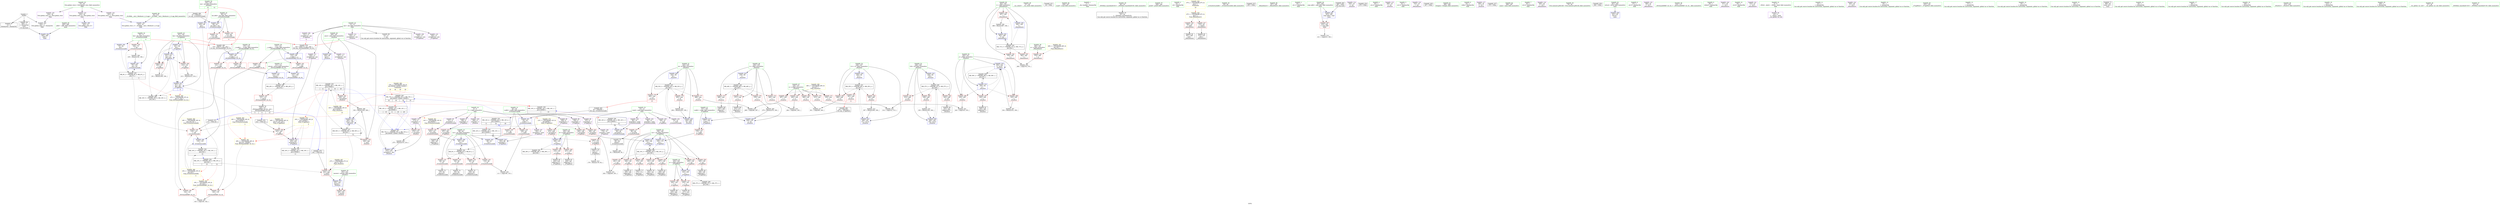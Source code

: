 digraph "SVFG" {
	label="SVFG";

	Node0x559f0e85adb0 [shape=record,color=grey,label="{NodeID: 0\nNullPtr}"];
	Node0x559f0e85adb0 -> Node0x559f0e87fcd0[style=solid];
	Node0x559f0e85adb0 -> Node0x559f0e87fdd0[style=solid];
	Node0x559f0e85adb0 -> Node0x559f0e881bd0[style=solid];
	Node0x559f0e8a5610 [shape=record,color=yellow,style=double,label="{NodeID: 360\n27V_1 = ENCHI(MR_27V_0)\npts\{71 162 \}\nFun[_ZSt3maxIiERKT_S2_S2_]}"];
	Node0x559f0e8a5610 -> Node0x559f0e884e40[style=dashed];
	Node0x559f0e881690 [shape=record,color=red,label="{NodeID: 194\n378\<--362\n\<--i\n_Z9multitestv\n}"];
	Node0x559f0e881690 -> Node0x559f0e890a80[style=solid];
	Node0x559f0e87e850 [shape=record,color=purple,label="{NodeID: 111\n229\<--13\narrayidx18\<--ans\n_Z7updPairi\n}"];
	Node0x559f0e87e850 -> Node0x559f0e882de0[style=solid];
	Node0x559f0e87ca90 [shape=record,color=green,label="{NodeID: 28\n47\<--48\n__cxa_atexit\<--__cxa_atexit_field_insensitive\n}"];
	Node0x559f0e8c5510 [shape=record,color=black,label="{NodeID: 471\n44 = PHI()\n}"];
	Node0x559f0e88f700 [shape=record,color=grey,label="{NodeID: 305\n279 = Binary(278, 106, )\n}"];
	Node0x559f0e88f700 -> Node0x559f0e883050[style=solid];
	Node0x559f0e882de0 [shape=record,color=blue,label="{NodeID: 222\n229\<--223\narrayidx18\<--\n_Z7updPairi\n}"];
	Node0x559f0e882de0 -> Node0x559f0e8a3f40[style=dashed];
	Node0x559f0e884890 [shape=record,color=red,label="{NodeID: 139\n118\<--115\n\<--call\n_Z10solveCycleiRi\n}"];
	Node0x559f0e884890 -> Node0x559f0e882280[style=solid];
	Node0x559f0e87f2c0 [shape=record,color=green,label="{NodeID: 56\n256\<--257\nscanf\<--scanf_field_insensitive\n}"];
	Node0x559f0e89e4e0 [shape=record,color=black,label="{NodeID: 333\nMR_16V_2 = PHI(MR_16V_3, MR_16V_1, )\npts\{150000 \}\n|{|<s2>11|<s3>12|<s4>18|<s5>20}}"];
	Node0x559f0e89e4e0 -> Node0x559f0e8872d0[style=dashed];
	Node0x559f0e89e4e0 -> Node0x559f0e8814f0[style=dashed];
	Node0x559f0e89e4e0:s2 -> Node0x559f0e8a6370[style=dashed,color=red];
	Node0x559f0e89e4e0:s3 -> Node0x559f0e8a5720[style=dashed,color=red];
	Node0x559f0e89e4e0:s4 -> Node0x559f0e8a16e0[style=dashed,color=blue];
	Node0x559f0e89e4e0:s5 -> Node0x559f0e89c280[style=dashed,color=blue];
	Node0x559f0e885f50 [shape=record,color=red,label="{NodeID: 167\n263\<--236\n\<--n\n_Z5solvev\n}"];
	Node0x559f0e885f50 -> Node0x559f0e890c00[style=solid];
	Node0x559f0e880b30 [shape=record,color=black,label="{NodeID: 84\n217\<--216\nidxprom11\<--\n_Z7updPairi\n}"];
	Node0x559f0e87b2a0 [shape=record,color=green,label="{NodeID: 1\n7\<--1\n__dso_handle\<--dummyObj\nGlob }"];
	Node0x559f0e8a5720 [shape=record,color=yellow,style=double,label="{NodeID: 361\n29V_1 = ENCHI(MR_29V_0)\npts\{241 150000 \}\nFun[_ZSt3maxIiERKT_S2_S2_]}"];
	Node0x559f0e8a5720 -> Node0x559f0e884d70[style=dashed];
	Node0x559f0e881760 [shape=record,color=red,label="{NodeID: 195\n382\<--362\n\<--i\n_Z9multitestv\n}"];
	Node0x559f0e87e920 [shape=record,color=purple,label="{NodeID: 112\n324\<--13\narrayidx26\<--ans\n_Z5solvev\n}"];
	Node0x559f0e87cb90 [shape=record,color=green,label="{NodeID: 29\n46\<--52\n_ZNSt8ios_base4InitD1Ev\<--_ZNSt8ios_base4InitD1Ev_field_insensitive\n}"];
	Node0x559f0e87cb90 -> Node0x559f0e87ffa0[style=solid];
	Node0x559f0e8c55e0 [shape=record,color=black,label="{NodeID: 472\n115 = PHI(128, )\n}"];
	Node0x559f0e8c55e0 -> Node0x559f0e884890[style=solid];
	Node0x559f0e88f880 [shape=record,color=grey,label="{NodeID: 306\n330 = Binary(329, 328, )\n}"];
	Node0x559f0e88f880 -> Node0x559f0e88b670[style=solid];
	Node0x559f0e882eb0 [shape=record,color=blue,label="{NodeID: 223\n238\<--84\ni\<--\n_Z5solvev\n}"];
	Node0x559f0e882eb0 -> Node0x559f0e8a07e0[style=dashed];
	Node0x559f0e884960 [shape=record,color=red,label="{NodeID: 140\n151\<--131\n\<--retval\n_ZSt3maxIiERKT_S2_S2_\n}"];
	Node0x559f0e884960 -> Node0x559f0e8804b0[style=solid];
	Node0x559f0e87f3c0 [shape=record,color=green,label="{NodeID: 57\n348\<--349\nprintf\<--printf_field_insensitive\n}"];
	Node0x559f0e89e9e0 [shape=record,color=black,label="{NodeID: 334\nMR_6V_3 = PHI(MR_6V_4, MR_6V_2, )\npts\{69 \}\n}"];
	Node0x559f0e89e9e0 -> Node0x559f0e8842e0[style=dashed];
	Node0x559f0e89e9e0 -> Node0x559f0e8843b0[style=dashed];
	Node0x559f0e89e9e0 -> Node0x559f0e884480[style=dashed];
	Node0x559f0e89e9e0 -> Node0x559f0e884550[style=dashed];
	Node0x559f0e89e9e0 -> Node0x559f0e8820e0[style=dashed];
	Node0x559f0e886020 [shape=record,color=red,label="{NodeID: 168\n287\<--236\n\<--n\n_Z5solvev\n}"];
	Node0x559f0e886020 -> Node0x559f0e890600[style=solid];
	Node0x559f0e880c00 [shape=record,color=black,label="{NodeID: 85\n220\<--219\nidxprom13\<--\n_Z7updPairi\n}"];
	Node0x559f0e87acc0 [shape=record,color=green,label="{NodeID: 2\n16\<--1\n.str\<--dummyObj\nGlob }"];
	Node0x559f0e8a5830 [shape=record,color=yellow,style=double,label="{NodeID: 362\n67V_1 = ENCHI(MR_67V_0)\npts\{1 \}\nFun[main]|{<s0>19}}"];
	Node0x559f0e8a5830:s0 -> Node0x559f0e8a4440[style=dashed,color=red];
	Node0x559f0e881830 [shape=record,color=red,label="{NodeID: 196\n387\<--362\n\<--i\n_Z9multitestv\n}"];
	Node0x559f0e881830 -> Node0x559f0e88f280[style=solid];
	Node0x559f0e87e9f0 [shape=record,color=purple,label="{NodeID: 113\n327\<--13\narrayidx28\<--ans\n_Z5solvev\n}"];
	Node0x559f0e87e9f0 -> Node0x559f0e8872d0[style=solid];
	Node0x559f0e87cc90 [shape=record,color=green,label="{NodeID: 30\n59\<--60\n_Z10solveCycleiRi\<--_Z10solveCycleiRi_field_insensitive\n}"];
	Node0x559f0e8c56e0 [shape=record,color=black,label="{NodeID: 473\n255 = PHI()\n}"];
	Node0x559f0e88fa00 [shape=record,color=grey,label="{NodeID: 307\n334 = Binary(333, 106, )\n}"];
	Node0x559f0e88fa00 -> Node0x559f0e88b740[style=solid];
	Node0x559f0e882f80 [shape=record,color=blue,label="{NodeID: 224\n273\<--275\narrayidx3\<--dec\n_Z5solvev\n}"];
	Node0x559f0e882f80 -> Node0x559f0e8a0ce0[style=dashed];
	Node0x559f0e884a30 [shape=record,color=red,label="{NodeID: 141\n139\<--133\n\<--__a.addr\n_ZSt3maxIiERKT_S2_S2_\n}"];
	Node0x559f0e884a30 -> Node0x559f0e884d70[style=solid];
	Node0x559f0e87f4c0 [shape=record,color=green,label="{NodeID: 58\n357\<--358\n_Z9multitestv\<--_Z9multitestv_field_insensitive\n}"];
	Node0x559f0e89eee0 [shape=record,color=black,label="{NodeID: 335\nMR_8V_3 = PHI(MR_8V_4, MR_8V_2, )\npts\{71 \}\n|{|<s3>4}}"];
	Node0x559f0e89eee0 -> Node0x559f0e884620[style=dashed];
	Node0x559f0e89eee0 -> Node0x559f0e884890[style=dashed];
	Node0x559f0e89eee0 -> Node0x559f0e8821b0[style=dashed];
	Node0x559f0e89eee0:s3 -> Node0x559f0e8a5610[style=dashed,color=red];
	Node0x559f0e8860f0 [shape=record,color=red,label="{NodeID: 169\n300\<--236\n\<--n\n_Z5solvev\n}"];
	Node0x559f0e8860f0 -> Node0x559f0e890900[style=solid];
	Node0x559f0e880cd0 [shape=record,color=black,label="{NodeID: 86\n225\<--224\nidxprom15\<--\n_Z7updPairi\n}"];
	Node0x559f0e87ad50 [shape=record,color=green,label="{NodeID: 3\n18\<--1\n.str.1\<--dummyObj\nGlob }"];
	Node0x559f0e881900 [shape=record,color=red,label="{NodeID: 197\n410\<--403\n\<--argc.addr\nmain\n}"];
	Node0x559f0e881900 -> Node0x559f0e890480[style=solid];
	Node0x559f0e87eac0 [shape=record,color=purple,label="{NodeID: 114\n254\<--16\n\<--.str\n_Z5solvev\n}"];
	Node0x559f0e87cd90 [shape=record,color=green,label="{NodeID: 31\n64\<--65\nv.addr\<--v.addr_field_insensitive\n_Z10solveCycleiRi\n}"];
	Node0x559f0e87cd90 -> Node0x559f0e883fa0[style=solid];
	Node0x559f0e87cd90 -> Node0x559f0e884070[style=solid];
	Node0x559f0e87cd90 -> Node0x559f0e881cd0[style=solid];
	Node0x559f0e8c57b0 [shape=record,color=black,label="{NodeID: 474\n270 = PHI()\n}"];
	Node0x559f0e88fb80 [shape=record,color=grey,label="{NodeID: 308\n105 = Binary(104, 106, )\n}"];
	Node0x559f0e88fb80 -> Node0x559f0e8821b0[style=solid];
	Node0x559f0e883050 [shape=record,color=blue,label="{NodeID: 225\n238\<--279\ni\<--inc\n_Z5solvev\n}"];
	Node0x559f0e883050 -> Node0x559f0e8a07e0[style=dashed];
	Node0x559f0e884b00 [shape=record,color=red,label="{NodeID: 142\n148\<--133\n\<--__a.addr\n_ZSt3maxIiERKT_S2_S2_\n}"];
	Node0x559f0e884b00 -> Node0x559f0e8825c0[style=solid];
	Node0x559f0e87f5c0 [shape=record,color=green,label="{NodeID: 59\n360\<--361\nn\<--n_field_insensitive\n_Z9multitestv\n}"];
	Node0x559f0e87f5c0 -> Node0x559f0e8815c0[style=solid];
	Node0x559f0e89f3e0 [shape=record,color=black,label="{NodeID: 336\nMR_14V_2 = PHI(MR_14V_3, MR_14V_1, )\npts\{120000 \}\n|{|<s2>10}}"];
	Node0x559f0e89f3e0 -> Node0x559f0e8846f0[style=dashed];
	Node0x559f0e89f3e0 -> Node0x559f0e882010[style=dashed];
	Node0x559f0e89f3e0:s2 -> Node0x559f0e89bd80[style=dashed,color=blue];
	Node0x559f0e8861c0 [shape=record,color=red,label="{NodeID: 170\n313\<--236\n\<--n\n_Z5solvev\n}"];
	Node0x559f0e8861c0 -> Node0x559f0e891080[style=solid];
	Node0x559f0e880da0 [shape=record,color=black,label="{NodeID: 87\n228\<--227\nidxprom17\<--\n_Z7updPairi\n}"];
	Node0x559f0e87ade0 [shape=record,color=green,label="{NodeID: 4\n20\<--1\n.str.2\<--dummyObj\nGlob }"];
	Node0x559f0e8819d0 [shape=record,color=blue,label="{NodeID: 198\n422\<--33\nllvm.global_ctors_0\<--\nGlob }"];
	Node0x559f0e87eb90 [shape=record,color=purple,label="{NodeID: 115\n269\<--16\n\<--.str\n_Z5solvev\n}"];
	Node0x559f0e87ce60 [shape=record,color=green,label="{NodeID: 32\n66\<--67\nmx.addr\<--mx.addr_field_insensitive\n_Z10solveCycleiRi\n}"];
	Node0x559f0e87ce60 -> Node0x559f0e884140[style=solid];
	Node0x559f0e87ce60 -> Node0x559f0e884210[style=solid];
	Node0x559f0e87ce60 -> Node0x559f0e881da0[style=solid];
	Node0x559f0e8c5880 [shape=record,color=black,label="{NodeID: 475\n342 = PHI(128, )\n}"];
	Node0x559f0e8c5880 -> Node0x559f0e8814f0[style=solid];
	Node0x559f0e88fd00 [shape=record,color=grey,label="{NodeID: 309\n91 = Binary(90, 92, )\n}"];
	Node0x559f0e883120 [shape=record,color=blue,label="{NodeID: 226\n240\<--84\nans2\<--\n_Z5solvev\n}"];
	Node0x559f0e883120 -> Node0x559f0e89f8e0[style=dashed];
	Node0x559f0e884bd0 [shape=record,color=red,label="{NodeID: 143\n141\<--135\n\<--__b.addr\n_ZSt3maxIiERKT_S2_S2_\n}"];
	Node0x559f0e884bd0 -> Node0x559f0e884e40[style=solid];
	Node0x559f0e87f690 [shape=record,color=green,label="{NodeID: 60\n362\<--363\ni\<--i_field_insensitive\n_Z9multitestv\n}"];
	Node0x559f0e87f690 -> Node0x559f0e881690[style=solid];
	Node0x559f0e87f690 -> Node0x559f0e881760[style=solid];
	Node0x559f0e87f690 -> Node0x559f0e881830[style=solid];
	Node0x559f0e87f690 -> Node0x559f0e88b9b0[style=solid];
	Node0x559f0e87f690 -> Node0x559f0e88ba80[style=solid];
	Node0x559f0e89f8e0 [shape=record,color=black,label="{NodeID: 337\nMR_50V_3 = PHI(MR_50V_4, MR_50V_2, )\npts\{241 \}\n|{|<s4>12}}"];
	Node0x559f0e89f8e0 -> Node0x559f0e8866a0[style=dashed];
	Node0x559f0e89f8e0 -> Node0x559f0e8814f0[style=dashed];
	Node0x559f0e89f8e0 -> Node0x559f0e88b670[style=dashed];
	Node0x559f0e89f8e0 -> Node0x559f0e89f8e0[style=dashed];
	Node0x559f0e89f8e0:s4 -> Node0x559f0e8a5720[style=dashed,color=red];
	Node0x559f0e886290 [shape=record,color=red,label="{NodeID: 171\n319\<--236\n\<--n\n_Z5solvev\n}"];
	Node0x559f0e886290 -> Node0x559f0e891200[style=solid];
	Node0x559f0e880e70 [shape=record,color=black,label="{NodeID: 88\n267\<--266\nidxprom\<--\n_Z5solvev\n}"];
	Node0x559f0e87ae70 [shape=record,color=green,label="{NodeID: 5\n22\<--1\n.str.3\<--dummyObj\nGlob }"];
	Node0x559f0e881ad0 [shape=record,color=blue,label="{NodeID: 199\n423\<--34\nllvm.global_ctors_1\<--_GLOBAL__sub_I_Merkurev_2_0.cpp\nGlob }"];
	Node0x559f0e883550 [shape=record,color=purple,label="{NodeID: 116\n374\<--16\n\<--.str\n_Z9multitestv\n}"];
	Node0x559f0e87cf30 [shape=record,color=green,label="{NodeID: 33\n68\<--69\ncur\<--cur_field_insensitive\n_Z10solveCycleiRi\n}"];
	Node0x559f0e87cf30 -> Node0x559f0e8842e0[style=solid];
	Node0x559f0e87cf30 -> Node0x559f0e8843b0[style=solid];
	Node0x559f0e87cf30 -> Node0x559f0e884480[style=solid];
	Node0x559f0e87cf30 -> Node0x559f0e884550[style=solid];
	Node0x559f0e87cf30 -> Node0x559f0e881e70[style=solid];
	Node0x559f0e87cf30 -> Node0x559f0e8820e0[style=solid];
	Node0x559f0e8c5a20 [shape=record,color=black,label="{NodeID: 476\n347 = PHI()\n}"];
	Node0x559f0e88fe80 [shape=record,color=grey,label="{NodeID: 310\n339 = Binary(338, 106, )\n}"];
	Node0x559f0e88fe80 -> Node0x559f0e88b810[style=solid];
	Node0x559f0e8831f0 [shape=record,color=blue,label="{NodeID: 227\n242\<--84\nmx\<--\n_Z5solvev\n}"];
	Node0x559f0e8831f0 -> Node0x559f0e89b380[style=dashed];
	Node0x559f0e884ca0 [shape=record,color=red,label="{NodeID: 144\n145\<--135\n\<--__b.addr\n_ZSt3maxIiERKT_S2_S2_\n}"];
	Node0x559f0e884ca0 -> Node0x559f0e8824f0[style=solid];
	Node0x559f0e87f760 [shape=record,color=green,label="{NodeID: 61\n368\<--369\nfreopen\<--freopen_field_insensitive\n}"];
	Node0x559f0e89fde0 [shape=record,color=black,label="{NodeID: 338\nMR_57V_3 = PHI(MR_57V_4, MR_57V_2, )\npts\{249 \}\n}"];
	Node0x559f0e89fde0 -> Node0x559f0e886c50[style=dashed];
	Node0x559f0e89fde0 -> Node0x559f0e886d20[style=dashed];
	Node0x559f0e89fde0 -> Node0x559f0e886df0[style=dashed];
	Node0x559f0e89fde0 -> Node0x559f0e88b810[style=dashed];
	Node0x559f0e886360 [shape=record,color=red,label="{NodeID: 172\n262\<--238\n\<--i\n_Z5solvev\n}"];
	Node0x559f0e886360 -> Node0x559f0e890c00[style=solid];
	Node0x559f0e880f40 [shape=record,color=black,label="{NodeID: 89\n272\<--271\nidxprom2\<--\n_Z5solvev\n}"];
	Node0x559f0e87b7e0 [shape=record,color=green,label="{NodeID: 6\n24\<--1\nstdin\<--dummyObj\nGlob }"];
	Node0x559f0e8a5be0 [shape=record,color=yellow,style=double,label="{NodeID: 366\n73V_1 = ENCHI(MR_73V_0)\npts\{90000 120000 150000 \}\nFun[main]|{<s0>19|<s1>20|<s2>20|<s3>20}}"];
	Node0x559f0e8a5be0:s0 -> Node0x559f0e8a16e0[style=dashed,color=red];
	Node0x559f0e8a5be0:s1 -> Node0x559f0e89bd80[style=dashed,color=red];
	Node0x559f0e8a5be0:s2 -> Node0x559f0e8a0ce0[style=dashed,color=red];
	Node0x559f0e8a5be0:s3 -> Node0x559f0e887bb0[style=dashed,color=red];
	Node0x559f0e881bd0 [shape=record,color=blue, style = dotted,label="{NodeID: 200\n424\<--3\nllvm.global_ctors_2\<--dummyVal\nGlob }"];
	Node0x559f0e883620 [shape=record,color=purple,label="{NodeID: 117\n346\<--18\n\<--.str.1\n_Z5solvev\n}"];
	Node0x559f0e87d000 [shape=record,color=green,label="{NodeID: 34\n70\<--71\nlen\<--len_field_insensitive\n_Z10solveCycleiRi\n|{|<s3>4}}"];
	Node0x559f0e87d000 -> Node0x559f0e884620[style=solid];
	Node0x559f0e87d000 -> Node0x559f0e881f40[style=solid];
	Node0x559f0e87d000 -> Node0x559f0e8821b0[style=solid];
	Node0x559f0e87d000:s3 -> Node0x559f0e8c6000[style=solid,color=red];
	Node0x559f0e8c5af0 [shape=record,color=black,label="{NodeID: 477\n375 = PHI()\n}"];
	Node0x559f0e890000 [shape=record,color=grey,label="{NodeID: 311\n191 = Binary(190, 106, )\n}"];
	Node0x559f0e890000 -> Node0x559f0e882aa0[style=solid];
	Node0x559f0e8832c0 [shape=record,color=blue,label="{NodeID: 228\n244\<--84\ni4\<--\n_Z5solvev\n}"];
	Node0x559f0e8832c0 -> Node0x559f0e89b880[style=dashed];
	Node0x559f0e884d70 [shape=record,color=red,label="{NodeID: 145\n140\<--139\n\<--\n_ZSt3maxIiERKT_S2_S2_\n}"];
	Node0x559f0e884d70 -> Node0x559f0e890f00[style=solid];
	Node0x559f0e87f860 [shape=record,color=green,label="{NodeID: 62\n396\<--397\nmain\<--main_field_insensitive\n}"];
	Node0x559f0e8a02e0 [shape=record,color=black,label="{NodeID: 339\nMR_59V_2 = PHI(MR_59V_4, MR_59V_1, )\npts\{251 \}\n}"];
	Node0x559f0e8a02e0 -> Node0x559f0e88b5a0[style=dashed];
	Node0x559f0e886430 [shape=record,color=red,label="{NodeID: 173\n266\<--238\n\<--i\n_Z5solvev\n}"];
	Node0x559f0e886430 -> Node0x559f0e880e70[style=solid];
	Node0x559f0e881010 [shape=record,color=black,label="{NodeID: 90\n323\<--322\nidxprom25\<--\n_Z5solvev\n}"];
	Node0x559f0e87b870 [shape=record,color=green,label="{NodeID: 7\n25\<--1\n.str.4\<--dummyObj\nGlob }"];
	Node0x559f0e881cd0 [shape=record,color=blue,label="{NodeID: 201\n64\<--62\nv.addr\<--v\n_Z10solveCycleiRi\n}"];
	Node0x559f0e881cd0 -> Node0x559f0e883fa0[style=dashed];
	Node0x559f0e881cd0 -> Node0x559f0e884070[style=dashed];
	Node0x559f0e8836f0 [shape=record,color=purple,label="{NodeID: 118\n365\<--20\n\<--.str.2\n_Z9multitestv\n}"];
	Node0x559f0e87d0d0 [shape=record,color=green,label="{NodeID: 35\n79\<--80\nllvm.memset.p0i8.i64\<--llvm.memset.p0i8.i64_field_insensitive\n}"];
	Node0x559f0e8c5bc0 [shape=record,color=black,label="{NodeID: 478\n384 = PHI()\n}"];
	Node0x559f0e890180 [shape=record,color=grey,label="{NodeID: 312\n307 = Binary(306, 106, )\n}"];
	Node0x559f0e890180 -> Node0x559f0e88b400[style=solid];
	Node0x559f0e883390 [shape=record,color=blue,label="{NodeID: 229\n244\<--294\ni4\<--inc9\n_Z5solvev\n}"];
	Node0x559f0e883390 -> Node0x559f0e89b880[style=dashed];
	Node0x559f0e884e40 [shape=record,color=red,label="{NodeID: 146\n142\<--141\n\<--\n_ZSt3maxIiERKT_S2_S2_\n}"];
	Node0x559f0e884e40 -> Node0x559f0e890f00[style=solid];
	Node0x559f0e87f960 [shape=record,color=green,label="{NodeID: 63\n401\<--402\nretval\<--retval_field_insensitive\nmain\n}"];
	Node0x559f0e87f960 -> Node0x559f0e88bb50[style=solid];
	Node0x559f0e8a07e0 [shape=record,color=black,label="{NodeID: 340\nMR_48V_3 = PHI(MR_48V_4, MR_48V_2, )\npts\{239 \}\n}"];
	Node0x559f0e8a07e0 -> Node0x559f0e886360[style=dashed];
	Node0x559f0e8a07e0 -> Node0x559f0e886430[style=dashed];
	Node0x559f0e8a07e0 -> Node0x559f0e886500[style=dashed];
	Node0x559f0e8a07e0 -> Node0x559f0e8865d0[style=dashed];
	Node0x559f0e8a07e0 -> Node0x559f0e883050[style=dashed];
	Node0x559f0e886500 [shape=record,color=red,label="{NodeID: 174\n271\<--238\n\<--i\n_Z5solvev\n}"];
	Node0x559f0e886500 -> Node0x559f0e880f40[style=solid];
	Node0x559f0e8810e0 [shape=record,color=black,label="{NodeID: 91\n326\<--325\nidxprom27\<--\n_Z5solvev\n}"];
	Node0x559f0e87b900 [shape=record,color=green,label="{NodeID: 8\n27\<--1\n.str.5\<--dummyObj\nGlob }"];
	Node0x559f0e881da0 [shape=record,color=blue,label="{NodeID: 202\n66\<--63\nmx.addr\<--mx\n_Z10solveCycleiRi\n}"];
	Node0x559f0e881da0 -> Node0x559f0e884140[style=dashed];
	Node0x559f0e881da0 -> Node0x559f0e884210[style=dashed];
	Node0x559f0e8837c0 [shape=record,color=purple,label="{NodeID: 119\n366\<--22\n\<--.str.3\n_Z9multitestv\n}"];
	Node0x559f0e87d1d0 [shape=record,color=green,label="{NodeID: 36\n116\<--117\n_ZSt3maxIiERKT_S2_S2_\<--_ZSt3maxIiERKT_S2_S2__field_insensitive\n}"];
	Node0x559f0e8c5c90 [shape=record,color=black,label="{NodeID: 479\n129 = PHI(114, 221, 240, )\n0th arg _ZSt3maxIiERKT_S2_S2_ }"];
	Node0x559f0e8c5c90 -> Node0x559f0e882350[style=solid];
	Node0x559f0e887bb0 [shape=record,color=yellow,style=double,label="{NodeID: 396\n16V_1 = ENCHI(MR_16V_0)\npts\{150000 \}\nFun[_Z5solvev]|{|<s1>10}}"];
	Node0x559f0e887bb0 -> Node0x559f0e89e4e0[style=dashed];
	Node0x559f0e887bb0:s1 -> Node0x559f0e89d640[style=dashed,color=red];
	Node0x559f0e890300 [shape=record,color=grey,label="{NodeID: 313\n179 = Binary(178, 92, )\n}"];
	Node0x559f0e883460 [shape=record,color=blue,label="{NodeID: 230\n246\<--84\ni11\<--\n_Z5solvev\n}"];
	Node0x559f0e883460 -> Node0x559f0e89dae0[style=dashed];
	Node0x559f0e884f10 [shape=record,color=red,label="{NodeID: 147\n170\<--157\n\<--v.addr\n_Z7updPairi\n}"];
	Node0x559f0e884f10 -> Node0x559f0e882760[style=solid];
	Node0x559f0e87fa30 [shape=record,color=green,label="{NodeID: 64\n403\<--404\nargc.addr\<--argc.addr_field_insensitive\nmain\n}"];
	Node0x559f0e87fa30 -> Node0x559f0e881900[style=solid];
	Node0x559f0e87fa30 -> Node0x559f0e88bc20[style=solid];
	Node0x559f0e8a0ce0 [shape=record,color=black,label="{NodeID: 341\nMR_12V_2 = PHI(MR_12V_3, MR_12V_1, )\npts\{90000 \}\n|{|<s2>10|<s3>11|<s4>18|<s5>20}}"];
	Node0x559f0e8a0ce0 -> Node0x559f0e887200[style=dashed];
	Node0x559f0e8a0ce0 -> Node0x559f0e882f80[style=dashed];
	Node0x559f0e8a0ce0:s2 -> Node0x559f0e89d480[style=dashed,color=red];
	Node0x559f0e8a0ce0:s3 -> Node0x559f0e8a61b0[style=dashed,color=red];
	Node0x559f0e8a0ce0:s4 -> Node0x559f0e8a16e0[style=dashed,color=blue];
	Node0x559f0e8a0ce0:s5 -> Node0x559f0e89c280[style=dashed,color=blue];
	Node0x559f0e8865d0 [shape=record,color=red,label="{NodeID: 175\n278\<--238\n\<--i\n_Z5solvev\n}"];
	Node0x559f0e8865d0 -> Node0x559f0e88f700[style=solid];
	Node0x559f0e8811b0 [shape=record,color=black,label="{NodeID: 92\n367\<--364\ncall\<--\n_Z9multitestv\n}"];
	Node0x559f0e87b990 [shape=record,color=green,label="{NodeID: 9\n29\<--1\nstdout\<--dummyObj\nGlob }"];
	Node0x559f0e881e70 [shape=record,color=blue,label="{NodeID: 203\n68\<--81\ncur\<--\n_Z10solveCycleiRi\n}"];
	Node0x559f0e881e70 -> Node0x559f0e89e9e0[style=dashed];
	Node0x559f0e883890 [shape=record,color=purple,label="{NodeID: 120\n371\<--25\n\<--.str.4\n_Z9multitestv\n}"];
	Node0x559f0e87d2d0 [shape=record,color=green,label="{NodeID: 37\n131\<--132\nretval\<--retval_field_insensitive\n_ZSt3maxIiERKT_S2_S2_\n}"];
	Node0x559f0e87d2d0 -> Node0x559f0e884960[style=solid];
	Node0x559f0e87d2d0 -> Node0x559f0e8824f0[style=solid];
	Node0x559f0e87d2d0 -> Node0x559f0e8825c0[style=solid];
	Node0x559f0e8c6000 [shape=record,color=black,label="{NodeID: 480\n130 = PHI(70, 161, 242, )\n1st arg _ZSt3maxIiERKT_S2_S2_ }"];
	Node0x559f0e8c6000 -> Node0x559f0e882420[style=solid];
	Node0x559f0e887c90 [shape=record,color=yellow,style=double,label="{NodeID: 397\n27V_1 = ENCHI(MR_27V_0)\npts\{71 162 \}\nFun[_Z5solvev]}"];
	Node0x559f0e887c90 -> Node0x559f0e8814f0[style=dashed];
	Node0x559f0e890480 [shape=record,color=grey,label="{NodeID: 314\n411 = cmp(410, 106, )\n}"];
	Node0x559f0e88b400 [shape=record,color=blue,label="{NodeID: 231\n246\<--307\ni11\<--inc16\n_Z5solvev\n}"];
	Node0x559f0e88b400 -> Node0x559f0e89dae0[style=dashed];
	Node0x559f0e884fe0 [shape=record,color=red,label="{NodeID: 148\n174\<--159\n\<--cur\n_Z7updPairi\n}"];
	Node0x559f0e884fe0 -> Node0x559f0e880580[style=solid];
	Node0x559f0e87fb00 [shape=record,color=green,label="{NodeID: 65\n405\<--406\n.addr\<--.addr_field_insensitive\nmain\n}"];
	Node0x559f0e87fb00 -> Node0x559f0e88bcf0[style=solid];
	Node0x559f0e8a11e0 [shape=record,color=black,label="{NodeID: 342\nMR_71V_3 = PHI(MR_71V_4, MR_71V_2, )\npts\{363 \}\n}"];
	Node0x559f0e8a11e0 -> Node0x559f0e881690[style=dashed];
	Node0x559f0e8a11e0 -> Node0x559f0e881760[style=dashed];
	Node0x559f0e8a11e0 -> Node0x559f0e881830[style=dashed];
	Node0x559f0e8a11e0 -> Node0x559f0e88ba80[style=dashed];
	Node0x559f0e8866a0 [shape=record,color=red,label="{NodeID: 176\n329\<--240\n\<--ans2\n_Z5solvev\n}"];
	Node0x559f0e8866a0 -> Node0x559f0e88f880[style=solid];
	Node0x559f0e881280 [shape=record,color=black,label="{NodeID: 93\n373\<--370\ncall1\<--\n_Z9multitestv\n}"];
	Node0x559f0e87ba20 [shape=record,color=green,label="{NodeID: 10\n30\<--1\n.str.6\<--dummyObj\nGlob }"];
	Node0x559f0e881f40 [shape=record,color=blue,label="{NodeID: 204\n70\<--84\nlen\<--\n_Z10solveCycleiRi\n}"];
	Node0x559f0e881f40 -> Node0x559f0e89eee0[style=dashed];
	Node0x559f0e883960 [shape=record,color=purple,label="{NodeID: 121\n372\<--27\n\<--.str.5\n_Z9multitestv\n}"];
	Node0x559f0e87d3a0 [shape=record,color=green,label="{NodeID: 38\n133\<--134\n__a.addr\<--__a.addr_field_insensitive\n_ZSt3maxIiERKT_S2_S2_\n}"];
	Node0x559f0e87d3a0 -> Node0x559f0e884a30[style=solid];
	Node0x559f0e87d3a0 -> Node0x559f0e884b00[style=solid];
	Node0x559f0e87d3a0 -> Node0x559f0e882350[style=solid];
	Node0x559f0e8c61c0 [shape=record,color=black,label="{NodeID: 481\n399 = PHI()\n0th arg main }"];
	Node0x559f0e8c61c0 -> Node0x559f0e88bc20[style=solid];
	Node0x559f0e890600 [shape=record,color=grey,label="{NodeID: 315\n288 = cmp(286, 287, )\n}"];
	Node0x559f0e88b4d0 [shape=record,color=blue,label="{NodeID: 232\n248\<--84\ni18\<--\n_Z5solvev\n}"];
	Node0x559f0e88b4d0 -> Node0x559f0e89fde0[style=dashed];
	Node0x559f0e8850b0 [shape=record,color=red,label="{NodeID: 149\n181\<--159\n\<--cur\n_Z7updPairi\n}"];
	Node0x559f0e8850b0 -> Node0x559f0e880720[style=solid];
	Node0x559f0e87fbd0 [shape=record,color=green,label="{NodeID: 66\n34\<--418\n_GLOBAL__sub_I_Merkurev_2_0.cpp\<--_GLOBAL__sub_I_Merkurev_2_0.cpp_field_insensitive\n}"];
	Node0x559f0e87fbd0 -> Node0x559f0e881ad0[style=solid];
	Node0x559f0e8a16e0 [shape=record,color=black,label="{NodeID: 343\nMR_73V_2 = PHI(MR_73V_3, MR_73V_1, )\npts\{90000 120000 150000 \}\n|{<s0>18|<s1>18|<s2>18|<s3>19}}"];
	Node0x559f0e8a16e0:s0 -> Node0x559f0e89bd80[style=dashed,color=red];
	Node0x559f0e8a16e0:s1 -> Node0x559f0e8a0ce0[style=dashed,color=red];
	Node0x559f0e8a16e0:s2 -> Node0x559f0e887bb0[style=dashed,color=red];
	Node0x559f0e8a16e0:s3 -> Node0x559f0e89c280[style=dashed,color=blue];
	Node0x559f0e886770 [shape=record,color=red,label="{NodeID: 177\n286\<--244\n\<--i4\n_Z5solvev\n}"];
	Node0x559f0e886770 -> Node0x559f0e890600[style=solid];
	Node0x559f0e881350 [shape=record,color=purple,label="{NodeID: 94\n43\<--4\n\<--_ZStL8__ioinit\n__cxx_global_var_init\n}"];
	Node0x559f0e87bab0 [shape=record,color=green,label="{NodeID: 11\n33\<--1\n\<--dummyObj\nCan only get source location for instruction, argument, global var or function.}"];
	Node0x559f0e882010 [shape=record,color=blue,label="{NodeID: 205\n96\<--98\narrayidx2\<--\n_Z10solveCycleiRi\n}"];
	Node0x559f0e882010 -> Node0x559f0e89f3e0[style=dashed];
	Node0x559f0e883a30 [shape=record,color=purple,label="{NodeID: 122\n383\<--30\n\<--.str.6\n_Z9multitestv\n}"];
	Node0x559f0e87d470 [shape=record,color=green,label="{NodeID: 39\n135\<--136\n__b.addr\<--__b.addr_field_insensitive\n_ZSt3maxIiERKT_S2_S2_\n}"];
	Node0x559f0e87d470 -> Node0x559f0e884bd0[style=solid];
	Node0x559f0e87d470 -> Node0x559f0e884ca0[style=solid];
	Node0x559f0e87d470 -> Node0x559f0e882420[style=solid];
	Node0x559f0e8c6290 [shape=record,color=black,label="{NodeID: 482\n156 = PHI(303, )\n0th arg _Z7updPairi }"];
	Node0x559f0e8c6290 -> Node0x559f0e882690[style=solid];
	Node0x559f0e890780 [shape=record,color=grey,label="{NodeID: 316\n202 = cmp(200, 201, )\n}"];
	Node0x559f0e88b5a0 [shape=record,color=blue,label="{NodeID: 233\n250\<--84\nj\<--\n_Z5solvev\n}"];
	Node0x559f0e88b5a0 -> Node0x559f0e886ec0[style=dashed];
	Node0x559f0e88b5a0 -> Node0x559f0e886f90[style=dashed];
	Node0x559f0e88b5a0 -> Node0x559f0e887060[style=dashed];
	Node0x559f0e88b5a0 -> Node0x559f0e88b740[style=dashed];
	Node0x559f0e88b5a0 -> Node0x559f0e8a02e0[style=dashed];
	Node0x559f0e885180 [shape=record,color=red,label="{NodeID: 150\n185\<--159\n\<--cur\n_Z7updPairi\n}"];
	Node0x559f0e885180 -> Node0x559f0e8807f0[style=solid];
	Node0x559f0e87fcd0 [shape=record,color=black,label="{NodeID: 67\n2\<--3\ndummyVal\<--dummyVal\n}"];
	Node0x559f0e8a1c40 [shape=record,color=black,label="{NodeID: 344\nMR_10V_2 = PHI(MR_10V_3, MR_10V_1, )\npts\{243 \}\n|{<s0>10}}"];
	Node0x559f0e8a1c40:s0 -> Node0x559f0e89b380[style=dashed,color=blue];
	Node0x559f0e886840 [shape=record,color=red,label="{NodeID: 178\n290\<--244\n\<--i4\n_Z5solvev\n|{<s0>10}}"];
	Node0x559f0e886840:s0 -> Node0x559f0e8c63a0[style=solid,color=red];
	Node0x559f0e881420 [shape=record,color=purple,label="{NodeID: 95\n101\<--8\narrayidx4\<--f\n_Z10solveCycleiRi\n}"];
	Node0x559f0e881420 -> Node0x559f0e8847c0[style=solid];
	Node0x559f0e87bb40 [shape=record,color=green,label="{NodeID: 12\n76\<--1\n\<--dummyObj\nCan only get source location for instruction, argument, global var or function.}"];
	Node0x559f0e8a61b0 [shape=record,color=yellow,style=double,label="{NodeID: 372\n12V_1 = ENCHI(MR_12V_0)\npts\{90000 \}\nFun[_Z7updPairi]}"];
	Node0x559f0e8a61b0 -> Node0x559f0e885b40[style=dashed];
	Node0x559f0e8a61b0 -> Node0x559f0e885c10[style=dashed];
	Node0x559f0e8a61b0 -> Node0x559f0e885ce0[style=dashed];
	Node0x559f0e8a61b0 -> Node0x559f0e885db0[style=dashed];
	Node0x559f0e8820e0 [shape=record,color=blue,label="{NodeID: 206\n68\<--102\ncur\<--\n_Z10solveCycleiRi\n}"];
	Node0x559f0e8820e0 -> Node0x559f0e89e9e0[style=dashed];
	Node0x559f0e883b00 [shape=record,color=purple,label="{NodeID: 123\n422\<--32\nllvm.global_ctors_0\<--llvm.global_ctors\nGlob }"];
	Node0x559f0e883b00 -> Node0x559f0e8819d0[style=solid];
	Node0x559f0e87d540 [shape=record,color=green,label="{NodeID: 40\n153\<--154\n_Z7updPairi\<--_Z7updPairi_field_insensitive\n}"];
	Node0x559f0e8c63a0 [shape=record,color=black,label="{NodeID: 483\n62 = PHI(290, )\n0th arg _Z10solveCycleiRi }"];
	Node0x559f0e8c63a0 -> Node0x559f0e881cd0[style=solid];
	Node0x559f0e890900 [shape=record,color=grey,label="{NodeID: 317\n301 = cmp(299, 300, )\n}"];
	Node0x559f0e88b670 [shape=record,color=blue,label="{NodeID: 234\n240\<--330\nans2\<--add\n_Z5solvev\n}"];
	Node0x559f0e88b670 -> Node0x559f0e8866a0[style=dashed];
	Node0x559f0e88b670 -> Node0x559f0e88b670[style=dashed];
	Node0x559f0e88b670 -> Node0x559f0e89f8e0[style=dashed];
	Node0x559f0e885250 [shape=record,color=red,label="{NodeID: 151\n194\<--159\n\<--cur\n_Z7updPairi\n}"];
	Node0x559f0e885250 -> Node0x559f0e8808c0[style=solid];
	Node0x559f0e87fdd0 [shape=record,color=black,label="{NodeID: 68\n400\<--3\n\<--dummyVal\nmain\n1st arg main }"];
	Node0x559f0e87fdd0 -> Node0x559f0e88bcf0[style=solid];
	Node0x559f0e8a2140 [shape=record,color=black,label="{NodeID: 345\nMR_20V_3 = PHI(MR_20V_4, MR_20V_2, )\npts\{132 \}\n}"];
	Node0x559f0e8a2140 -> Node0x559f0e884960[style=dashed];
	Node0x559f0e886910 [shape=record,color=red,label="{NodeID: 179\n293\<--244\n\<--i4\n_Z5solvev\n}"];
	Node0x559f0e886910 -> Node0x559f0e88f100[style=solid];
	Node0x559f0e87dc20 [shape=record,color=purple,label="{NodeID: 96\n187\<--8\narrayidx4\<--f\n_Z7updPairi\n}"];
	Node0x559f0e87dc20 -> Node0x559f0e885b40[style=solid];
	Node0x559f0e87bbd0 [shape=record,color=green,label="{NodeID: 13\n77\<--1\n\<--dummyObj\nCan only get source location for instruction, argument, global var or function.}"];
	Node0x559f0e8821b0 [shape=record,color=blue,label="{NodeID: 207\n70\<--105\nlen\<--inc\n_Z10solveCycleiRi\n}"];
	Node0x559f0e8821b0 -> Node0x559f0e89eee0[style=dashed];
	Node0x559f0e883c00 [shape=record,color=purple,label="{NodeID: 124\n423\<--32\nllvm.global_ctors_1\<--llvm.global_ctors\nGlob }"];
	Node0x559f0e883c00 -> Node0x559f0e881ad0[style=solid];
	Node0x559f0e87d640 [shape=record,color=green,label="{NodeID: 41\n157\<--158\nv.addr\<--v.addr_field_insensitive\n_Z7updPairi\n}"];
	Node0x559f0e87d640 -> Node0x559f0e884f10[style=solid];
	Node0x559f0e87d640 -> Node0x559f0e882690[style=solid];
	Node0x559f0e8c64b0 [shape=record,color=black,label="{NodeID: 484\n63 = PHI(242, )\n1st arg _Z10solveCycleiRi }"];
	Node0x559f0e8c64b0 -> Node0x559f0e881da0[style=solid];
	Node0x559f0e890a80 [shape=record,color=grey,label="{NodeID: 318\n380 = cmp(378, 379, )\n}"];
	Node0x559f0e88b740 [shape=record,color=blue,label="{NodeID: 235\n250\<--334\nj\<--inc30\n_Z5solvev\n}"];
	Node0x559f0e88b740 -> Node0x559f0e886ec0[style=dashed];
	Node0x559f0e88b740 -> Node0x559f0e886f90[style=dashed];
	Node0x559f0e88b740 -> Node0x559f0e887060[style=dashed];
	Node0x559f0e88b740 -> Node0x559f0e88b740[style=dashed];
	Node0x559f0e88b740 -> Node0x559f0e8a02e0[style=dashed];
	Node0x559f0e885320 [shape=record,color=red,label="{NodeID: 152\n201\<--159\n\<--cur\n_Z7updPairi\n}"];
	Node0x559f0e885320 -> Node0x559f0e890780[style=solid];
	Node0x559f0e87fea0 [shape=record,color=black,label="{NodeID: 69\n14\<--13\n\<--ans\nCan only get source location for instruction, argument, global var or function.}"];
	Node0x559f0e8869e0 [shape=record,color=red,label="{NodeID: 180\n299\<--246\n\<--i11\n_Z5solvev\n}"];
	Node0x559f0e8869e0 -> Node0x559f0e890900[style=solid];
	Node0x559f0e87dcf0 [shape=record,color=purple,label="{NodeID: 97\n196\<--8\narrayidx6\<--f\n_Z7updPairi\n}"];
	Node0x559f0e87dcf0 -> Node0x559f0e885c10[style=solid];
	Node0x559f0e87bc90 [shape=record,color=green,label="{NodeID: 14\n78\<--1\n\<--dummyObj\nCan only get source location for instruction, argument, global var or function.}"];
	Node0x559f0e8a6370 [shape=record,color=yellow,style=double,label="{NodeID: 374\n16V_1 = ENCHI(MR_16V_0)\npts\{150000 \}\nFun[_Z7updPairi]|{|<s3>6}}"];
	Node0x559f0e8a6370 -> Node0x559f0e885e80[style=dashed];
	Node0x559f0e8a6370 -> Node0x559f0e882de0[style=dashed];
	Node0x559f0e8a6370 -> Node0x559f0e8a3f40[style=dashed];
	Node0x559f0e8a6370:s3 -> Node0x559f0e8a5720[style=dashed,color=red];
	Node0x559f0e882280 [shape=record,color=blue,label="{NodeID: 208\n119\<--118\n\<--\n_Z10solveCycleiRi\n}"];
	Node0x559f0e882280 -> Node0x559f0e8a1c40[style=dashed];
	Node0x559f0e883d00 [shape=record,color=purple,label="{NodeID: 125\n424\<--32\nllvm.global_ctors_2\<--llvm.global_ctors\nGlob }"];
	Node0x559f0e883d00 -> Node0x559f0e881bd0[style=solid];
	Node0x559f0e87d710 [shape=record,color=green,label="{NodeID: 42\n159\<--160\ncur\<--cur_field_insensitive\n_Z7updPairi\n}"];
	Node0x559f0e87d710 -> Node0x559f0e884fe0[style=solid];
	Node0x559f0e87d710 -> Node0x559f0e8850b0[style=solid];
	Node0x559f0e87d710 -> Node0x559f0e885180[style=solid];
	Node0x559f0e87d710 -> Node0x559f0e885250[style=solid];
	Node0x559f0e87d710 -> Node0x559f0e885320[style=solid];
	Node0x559f0e87d710 -> Node0x559f0e8853f0[style=solid];
	Node0x559f0e87d710 -> Node0x559f0e8854c0[style=solid];
	Node0x559f0e87d710 -> Node0x559f0e882760[style=solid];
	Node0x559f0e87d710 -> Node0x559f0e8829d0[style=solid];
	Node0x559f0e890c00 [shape=record,color=grey,label="{NodeID: 319\n264 = cmp(262, 263, )\n}"];
	Node0x559f0e88b810 [shape=record,color=blue,label="{NodeID: 236\n248\<--339\ni18\<--inc33\n_Z5solvev\n}"];
	Node0x559f0e88b810 -> Node0x559f0e89fde0[style=dashed];
	Node0x559f0e8853f0 [shape=record,color=red,label="{NodeID: 153\n205\<--159\n\<--cur\n_Z7updPairi\n}"];
	Node0x559f0e8853f0 -> Node0x559f0e882b70[style=solid];
	Node0x559f0e87ffa0 [shape=record,color=black,label="{NodeID: 70\n45\<--46\n\<--_ZNSt8ios_base4InitD1Ev\nCan only get source location for instruction, argument, global var or function.}"];
	Node0x559f0e886ab0 [shape=record,color=red,label="{NodeID: 181\n303\<--246\n\<--i11\n_Z5solvev\n|{<s0>11}}"];
	Node0x559f0e886ab0:s0 -> Node0x559f0e8c6290[style=solid,color=red];
	Node0x559f0e87ddc0 [shape=record,color=purple,label="{NodeID: 98\n199\<--8\narrayidx8\<--f\n_Z7updPairi\n}"];
	Node0x559f0e87ddc0 -> Node0x559f0e885ce0[style=solid];
	Node0x559f0e87bd90 [shape=record,color=green,label="{NodeID: 15\n84\<--1\n\<--dummyObj\nCan only get source location for instruction, argument, global var or function.}"];
	Node0x559f0e8a6450 [shape=record,color=yellow,style=double,label="{NodeID: 375\n44V_1 = ENCHI(MR_44V_0)\npts\{71 241 243 \}\nFun[_Z7updPairi]}"];
	Node0x559f0e8a6450 -> Node0x559f0e885e80[style=dashed];
	Node0x559f0e882350 [shape=record,color=blue,label="{NodeID: 209\n133\<--129\n__a.addr\<--__a\n_ZSt3maxIiERKT_S2_S2_\n}"];
	Node0x559f0e882350 -> Node0x559f0e884a30[style=dashed];
	Node0x559f0e882350 -> Node0x559f0e884b00[style=dashed];
	Node0x559f0e883e00 [shape=record,color=red,label="{NodeID: 126\n364\<--24\n\<--stdin\n_Z9multitestv\n}"];
	Node0x559f0e883e00 -> Node0x559f0e8811b0[style=solid];
	Node0x559f0e87d7e0 [shape=record,color=green,label="{NodeID: 43\n161\<--162\nlen\<--len_field_insensitive\n_Z7updPairi\n|{|<s5>6}}"];
	Node0x559f0e87d7e0 -> Node0x559f0e885590[style=solid];
	Node0x559f0e87d7e0 -> Node0x559f0e885660[style=solid];
	Node0x559f0e87d7e0 -> Node0x559f0e882830[style=solid];
	Node0x559f0e87d7e0 -> Node0x559f0e882aa0[style=solid];
	Node0x559f0e87d7e0 -> Node0x559f0e882d10[style=solid];
	Node0x559f0e87d7e0:s5 -> Node0x559f0e8c6000[style=solid,color=red];
	Node0x559f0e890d80 [shape=record,color=grey,label="{NodeID: 320\n111 = cmp(109, 110, )\n}"];
	Node0x559f0e88b8e0 [shape=record,color=blue,label="{NodeID: 237\n252\<--343\nanswer\<--\n_Z5solvev\n}"];
	Node0x559f0e88b8e0 -> Node0x559f0e887130[style=dashed];
	Node0x559f0e8854c0 [shape=record,color=red,label="{NodeID: 154\n207\<--159\n\<--cur\n_Z7updPairi\n}"];
	Node0x559f0e8854c0 -> Node0x559f0e880a60[style=solid];
	Node0x559f0e8800a0 [shape=record,color=black,label="{NodeID: 71\n398\<--84\nmain_ret\<--\nmain\n}"];
	Node0x559f0e8a3040 [shape=record,color=black,label="{NodeID: 348\nMR_35V_5 = PHI(MR_35V_6, MR_35V_3, )\npts\{162 \}\n}"];
	Node0x559f0e886b80 [shape=record,color=red,label="{NodeID: 182\n306\<--246\n\<--i11\n_Z5solvev\n}"];
	Node0x559f0e886b80 -> Node0x559f0e890180[style=solid];
	Node0x559f0e87de90 [shape=record,color=purple,label="{NodeID: 99\n209\<--8\narrayidx10\<--f\n_Z7updPairi\n}"];
	Node0x559f0e87de90 -> Node0x559f0e885db0[style=solid];
	Node0x559f0e87be90 [shape=record,color=green,label="{NodeID: 16\n92\<--1\n\<--dummyObj\nCan only get source location for instruction, argument, global var or function.}"];
	Node0x559f0e882420 [shape=record,color=blue,label="{NodeID: 210\n135\<--130\n__b.addr\<--__b\n_ZSt3maxIiERKT_S2_S2_\n}"];
	Node0x559f0e882420 -> Node0x559f0e884bd0[style=dashed];
	Node0x559f0e882420 -> Node0x559f0e884ca0[style=dashed];
	Node0x559f0e883ed0 [shape=record,color=red,label="{NodeID: 127\n370\<--29\n\<--stdout\n_Z9multitestv\n}"];
	Node0x559f0e883ed0 -> Node0x559f0e881280[style=solid];
	Node0x559f0e87d8b0 [shape=record,color=green,label="{NodeID: 44\n163\<--164\na\<--a_field_insensitive\n_Z7updPairi\n}"];
	Node0x559f0e87d8b0 -> Node0x559f0e885730[style=solid];
	Node0x559f0e87d8b0 -> Node0x559f0e885800[style=solid];
	Node0x559f0e87d8b0 -> Node0x559f0e882b70[style=solid];
	Node0x559f0e890f00 [shape=record,color=grey,label="{NodeID: 321\n143 = cmp(140, 142, )\n}"];
	Node0x559f0e88b9b0 [shape=record,color=blue,label="{NodeID: 238\n362\<--106\ni\<--\n_Z9multitestv\n}"];
	Node0x559f0e88b9b0 -> Node0x559f0e8a11e0[style=dashed];
	Node0x559f0e885590 [shape=record,color=red,label="{NodeID: 155\n190\<--161\n\<--len\n_Z7updPairi\n}"];
	Node0x559f0e885590 -> Node0x559f0e890000[style=solid];
	Node0x559f0e880170 [shape=record,color=black,label="{NodeID: 72\n87\<--86\nidxprom\<--\n_Z10solveCycleiRi\n}"];
	Node0x559f0e8a3540 [shape=record,color=black,label="{NodeID: 349\nMR_37V_2 = PHI(MR_37V_3, MR_37V_1, )\npts\{164 \}\n}"];
	Node0x559f0e886c50 [shape=record,color=red,label="{NodeID: 183\n312\<--248\n\<--i18\n_Z5solvev\n}"];
	Node0x559f0e886c50 -> Node0x559f0e891080[style=solid];
	Node0x559f0e87df60 [shape=record,color=purple,label="{NodeID: 100\n268\<--8\narrayidx\<--f\n_Z5solvev\n}"];
	Node0x559f0e87bf90 [shape=record,color=green,label="{NodeID: 17\n98\<--1\n\<--dummyObj\nCan only get source location for instruction, argument, global var or function.}"];
	Node0x559f0e8824f0 [shape=record,color=blue,label="{NodeID: 211\n131\<--145\nretval\<--\n_ZSt3maxIiERKT_S2_S2_\n}"];
	Node0x559f0e8824f0 -> Node0x559f0e8a2140[style=dashed];
	Node0x559f0e883fa0 [shape=record,color=red,label="{NodeID: 128\n81\<--64\n\<--v.addr\n_Z10solveCycleiRi\n}"];
	Node0x559f0e883fa0 -> Node0x559f0e881e70[style=solid];
	Node0x559f0e87d980 [shape=record,color=green,label="{NodeID: 45\n165\<--166\nb\<--b_field_insensitive\n_Z7updPairi\n}"];
	Node0x559f0e87d980 -> Node0x559f0e8858d0[style=solid];
	Node0x559f0e87d980 -> Node0x559f0e8859a0[style=solid];
	Node0x559f0e87d980 -> Node0x559f0e882c40[style=solid];
	Node0x559f0e891080 [shape=record,color=grey,label="{NodeID: 322\n314 = cmp(312, 313, )\n}"];
	Node0x559f0e88ba80 [shape=record,color=blue,label="{NodeID: 239\n362\<--388\ni\<--inc\n_Z9multitestv\n}"];
	Node0x559f0e88ba80 -> Node0x559f0e8a11e0[style=dashed];
	Node0x559f0e885660 [shape=record,color=red,label="{NodeID: 156\n212\<--161\n\<--len\n_Z7updPairi\n}"];
	Node0x559f0e885660 -> Node0x559f0e88f580[style=solid];
	Node0x559f0e880240 [shape=record,color=black,label="{NodeID: 73\n90\<--89\ntobool\<--\n_Z10solveCycleiRi\n}"];
	Node0x559f0e880240 -> Node0x559f0e88fd00[style=solid];
	Node0x559f0e8a3a40 [shape=record,color=black,label="{NodeID: 350\nMR_39V_2 = PHI(MR_39V_3, MR_39V_1, )\npts\{166 \}\n}"];
	Node0x559f0e886d20 [shape=record,color=red,label="{NodeID: 184\n322\<--248\n\<--i18\n_Z5solvev\n}"];
	Node0x559f0e886d20 -> Node0x559f0e881010[style=solid];
	Node0x559f0e87e030 [shape=record,color=purple,label="{NodeID: 101\n273\<--8\narrayidx3\<--f\n_Z5solvev\n}"];
	Node0x559f0e87e030 -> Node0x559f0e887200[style=solid];
	Node0x559f0e87e030 -> Node0x559f0e882f80[style=solid];
	Node0x559f0e87c090 [shape=record,color=green,label="{NodeID: 18\n106\<--1\n\<--dummyObj\nCan only get source location for instruction, argument, global var or function.}"];
	Node0x559f0e8825c0 [shape=record,color=blue,label="{NodeID: 212\n131\<--148\nretval\<--\n_ZSt3maxIiERKT_S2_S2_\n}"];
	Node0x559f0e8825c0 -> Node0x559f0e8a2140[style=dashed];
	Node0x559f0e884070 [shape=record,color=red,label="{NodeID: 129\n109\<--64\n\<--v.addr\n_Z10solveCycleiRi\n}"];
	Node0x559f0e884070 -> Node0x559f0e890d80[style=solid];
	Node0x559f0e87da50 [shape=record,color=green,label="{NodeID: 46\n233\<--234\n_Z5solvev\<--_Z5solvev_field_insensitive\n}"];
	Node0x559f0e891200 [shape=record,color=grey,label="{NodeID: 323\n320 = cmp(318, 319, )\n}"];
	Node0x559f0e88bb50 [shape=record,color=blue,label="{NodeID: 240\n401\<--84\nretval\<--\nmain\n}"];
	Node0x559f0e885730 [shape=record,color=red,label="{NodeID: 157\n216\<--163\n\<--a\n_Z7updPairi\n}"];
	Node0x559f0e885730 -> Node0x559f0e880b30[style=solid];
	Node0x559f0e880310 [shape=record,color=black,label="{NodeID: 74\n95\<--94\nidxprom1\<--\n_Z10solveCycleiRi\n}"];
	Node0x559f0e8a3f40 [shape=record,color=black,label="{NodeID: 351\nMR_16V_2 = PHI(MR_16V_3, MR_16V_1, )\npts\{150000 \}\n|{<s0>11}}"];
	Node0x559f0e8a3f40:s0 -> Node0x559f0e89e4e0[style=dashed,color=blue];
	Node0x559f0e886df0 [shape=record,color=red,label="{NodeID: 185\n338\<--248\n\<--i18\n_Z5solvev\n}"];
	Node0x559f0e886df0 -> Node0x559f0e88fe80[style=solid];
	Node0x559f0e87e100 [shape=record,color=purple,label="{NodeID: 102\n74\<--10\n\<--used\n_Z10solveCycleiRi\n}"];
	Node0x559f0e87c190 [shape=record,color=green,label="{NodeID: 19\n214\<--1\n\<--dummyObj\nCan only get source location for instruction, argument, global var or function.}"];
	Node0x559f0e882690 [shape=record,color=blue,label="{NodeID: 213\n157\<--156\nv.addr\<--v\n_Z7updPairi\n}"];
	Node0x559f0e882690 -> Node0x559f0e884f10[style=dashed];
	Node0x559f0e884140 [shape=record,color=red,label="{NodeID: 130\n114\<--66\n\<--mx.addr\n_Z10solveCycleiRi\n|{<s0>4}}"];
	Node0x559f0e884140:s0 -> Node0x559f0e8c5c90[style=solid,color=red];
	Node0x559f0e87db50 [shape=record,color=green,label="{NodeID: 47\n236\<--237\nn\<--n_field_insensitive\n_Z5solvev\n}"];
	Node0x559f0e87db50 -> Node0x559f0e885f50[style=solid];
	Node0x559f0e87db50 -> Node0x559f0e886020[style=solid];
	Node0x559f0e87db50 -> Node0x559f0e8860f0[style=solid];
	Node0x559f0e87db50 -> Node0x559f0e8861c0[style=solid];
	Node0x559f0e87db50 -> Node0x559f0e886290[style=solid];
	Node0x559f0e89b380 [shape=record,color=black,label="{NodeID: 324\nMR_10V_3 = PHI(MR_10V_4, MR_10V_2, )\npts\{243 \}\n|{|<s1>10|<s2>12}}"];
	Node0x559f0e89b380 -> Node0x559f0e8814f0[style=dashed];
	Node0x559f0e89b380:s1 -> Node0x559f0e89d3a0[style=dashed,color=red];
	Node0x559f0e89b380:s2 -> Node0x559f0e8a5530[style=dashed,color=red];
	Node0x559f0e88bc20 [shape=record,color=blue,label="{NodeID: 241\n403\<--399\nargc.addr\<--argc\nmain\n}"];
	Node0x559f0e88bc20 -> Node0x559f0e881900[style=dashed];
	Node0x559f0e885800 [shape=record,color=red,label="{NodeID: 158\n224\<--163\n\<--a\n_Z7updPairi\n}"];
	Node0x559f0e885800 -> Node0x559f0e880cd0[style=solid];
	Node0x559f0e8803e0 [shape=record,color=black,label="{NodeID: 75\n100\<--99\nidxprom3\<--\n_Z10solveCycleiRi\n}"];
	Node0x559f0e8a4440 [shape=record,color=yellow,style=double,label="{NodeID: 352\n67V_1 = ENCHI(MR_67V_0)\npts\{1 \}\nFun[_Z9multitestv]}"];
	Node0x559f0e8a4440 -> Node0x559f0e883e00[style=dashed];
	Node0x559f0e8a4440 -> Node0x559f0e883ed0[style=dashed];
	Node0x559f0e886ec0 [shape=record,color=red,label="{NodeID: 186\n318\<--250\n\<--j\n_Z5solvev\n}"];
	Node0x559f0e886ec0 -> Node0x559f0e891200[style=solid];
	Node0x559f0e87e1d0 [shape=record,color=purple,label="{NodeID: 103\n88\<--10\narrayidx\<--used\n_Z10solveCycleiRi\n}"];
	Node0x559f0e87e1d0 -> Node0x559f0e8846f0[style=solid];
	Node0x559f0e87c290 [shape=record,color=green,label="{NodeID: 20\n259\<--1\n\<--dummyObj\nCan only get source location for instruction, argument, global var or function.}"];
	Node0x559f0e89d3a0 [shape=record,color=yellow,style=double,label="{NodeID: 380\n10V_1 = ENCHI(MR_10V_0)\npts\{243 \}\nFun[_Z10solveCycleiRi]|{|<s3>4}}"];
	Node0x559f0e89d3a0 -> Node0x559f0e884890[style=dashed];
	Node0x559f0e89d3a0 -> Node0x559f0e882280[style=dashed];
	Node0x559f0e89d3a0 -> Node0x559f0e8a1c40[style=dashed];
	Node0x559f0e89d3a0:s3 -> Node0x559f0e8a5530[style=dashed,color=red];
	Node0x559f0e882760 [shape=record,color=blue,label="{NodeID: 214\n159\<--170\ncur\<--\n_Z7updPairi\n}"];
	Node0x559f0e882760 -> Node0x559f0e89c7e0[style=dashed];
	Node0x559f0e884210 [shape=record,color=red,label="{NodeID: 131\n119\<--66\n\<--mx.addr\n_Z10solveCycleiRi\n}"];
	Node0x559f0e884210 -> Node0x559f0e882280[style=solid];
	Node0x559f0e87ec40 [shape=record,color=green,label="{NodeID: 48\n238\<--239\ni\<--i_field_insensitive\n_Z5solvev\n}"];
	Node0x559f0e87ec40 -> Node0x559f0e886360[style=solid];
	Node0x559f0e87ec40 -> Node0x559f0e886430[style=solid];
	Node0x559f0e87ec40 -> Node0x559f0e886500[style=solid];
	Node0x559f0e87ec40 -> Node0x559f0e8865d0[style=solid];
	Node0x559f0e87ec40 -> Node0x559f0e882eb0[style=solid];
	Node0x559f0e87ec40 -> Node0x559f0e883050[style=solid];
	Node0x559f0e89b880 [shape=record,color=black,label="{NodeID: 325\nMR_53V_3 = PHI(MR_53V_4, MR_53V_2, )\npts\{245 \}\n}"];
	Node0x559f0e89b880 -> Node0x559f0e886770[style=dashed];
	Node0x559f0e89b880 -> Node0x559f0e886840[style=dashed];
	Node0x559f0e89b880 -> Node0x559f0e886910[style=dashed];
	Node0x559f0e89b880 -> Node0x559f0e883390[style=dashed];
	Node0x559f0e88bcf0 [shape=record,color=blue,label="{NodeID: 242\n405\<--400\n.addr\<--\nmain\n}"];
	Node0x559f0e8858d0 [shape=record,color=red,label="{NodeID: 159\n219\<--165\n\<--b\n_Z7updPairi\n}"];
	Node0x559f0e8858d0 -> Node0x559f0e880c00[style=solid];
	Node0x559f0e8804b0 [shape=record,color=black,label="{NodeID: 76\n128\<--151\n_ZSt3maxIiERKT_S2_S2__ret\<--\n_ZSt3maxIiERKT_S2_S2_\n|{<s0>4|<s1>6|<s2>12}}"];
	Node0x559f0e8804b0:s0 -> Node0x559f0e8c55e0[style=solid,color=blue];
	Node0x559f0e8804b0:s1 -> Node0x559f0e8c5250[style=solid,color=blue];
	Node0x559f0e8804b0:s2 -> Node0x559f0e8c5880[style=solid,color=blue];
	Node0x559f0e8a4f60 [shape=record,color=yellow,style=double,label="{NodeID: 353\n69V_1 = ENCHI(MR_69V_0)\npts\{361 \}\nFun[_Z9multitestv]}"];
	Node0x559f0e8a4f60 -> Node0x559f0e8815c0[style=dashed];
	Node0x559f0e886f90 [shape=record,color=red,label="{NodeID: 187\n325\<--250\n\<--j\n_Z5solvev\n}"];
	Node0x559f0e886f90 -> Node0x559f0e8810e0[style=solid];
	Node0x559f0e87e2a0 [shape=record,color=purple,label="{NodeID: 104\n96\<--10\narrayidx2\<--used\n_Z10solveCycleiRi\n}"];
	Node0x559f0e87e2a0 -> Node0x559f0e882010[style=solid];
	Node0x559f0e87c390 [shape=record,color=green,label="{NodeID: 21\n4\<--6\n_ZStL8__ioinit\<--_ZStL8__ioinit_field_insensitive\nGlob }"];
	Node0x559f0e87c390 -> Node0x559f0e881350[style=solid];
	Node0x559f0e89d480 [shape=record,color=yellow,style=double,label="{NodeID: 381\n12V_1 = ENCHI(MR_12V_0)\npts\{90000 \}\nFun[_Z10solveCycleiRi]}"];
	Node0x559f0e89d480 -> Node0x559f0e8847c0[style=dashed];
	Node0x559f0e882830 [shape=record,color=blue,label="{NodeID: 215\n161\<--84\nlen\<--\n_Z7updPairi\n}"];
	Node0x559f0e882830 -> Node0x559f0e885590[style=dashed];
	Node0x559f0e882830 -> Node0x559f0e885660[style=dashed];
	Node0x559f0e882830 -> Node0x559f0e882aa0[style=dashed];
	Node0x559f0e882830 -> Node0x559f0e882d10[style=dashed];
	Node0x559f0e882830 -> Node0x559f0e8a3040[style=dashed];
	Node0x559f0e8842e0 [shape=record,color=red,label="{NodeID: 132\n86\<--68\n\<--cur\n_Z10solveCycleiRi\n}"];
	Node0x559f0e8842e0 -> Node0x559f0e880170[style=solid];
	Node0x559f0e87ed10 [shape=record,color=green,label="{NodeID: 49\n240\<--241\nans2\<--ans2_field_insensitive\n_Z5solvev\n|{|<s3>12}}"];
	Node0x559f0e87ed10 -> Node0x559f0e8866a0[style=solid];
	Node0x559f0e87ed10 -> Node0x559f0e883120[style=solid];
	Node0x559f0e87ed10 -> Node0x559f0e88b670[style=solid];
	Node0x559f0e87ed10:s3 -> Node0x559f0e8c5c90[style=solid,color=red];
	Node0x559f0e89bd80 [shape=record,color=black,label="{NodeID: 326\nMR_14V_2 = PHI(MR_14V_3, MR_14V_1, )\npts\{120000 \}\n|{|<s1>10}}"];
	Node0x559f0e89bd80 -> Node0x559f0e89dfe0[style=dashed];
	Node0x559f0e89bd80:s1 -> Node0x559f0e89f3e0[style=dashed,color=red];
	Node0x559f0e8859a0 [shape=record,color=red,label="{NodeID: 160\n227\<--165\n\<--b\n_Z7updPairi\n}"];
	Node0x559f0e8859a0 -> Node0x559f0e880da0[style=solid];
	Node0x559f0e880580 [shape=record,color=black,label="{NodeID: 77\n175\<--174\nidxprom\<--\n_Z7updPairi\n}"];
	Node0x559f0e887060 [shape=record,color=red,label="{NodeID: 188\n333\<--250\n\<--j\n_Z5solvev\n}"];
	Node0x559f0e887060 -> Node0x559f0e88fa00[style=solid];
	Node0x559f0e87e370 [shape=record,color=purple,label="{NodeID: 105\n168\<--10\n\<--used\n_Z7updPairi\n}"];
	Node0x559f0e87c490 [shape=record,color=green,label="{NodeID: 22\n8\<--9\nf\<--f_field_insensitive\nGlob }"];
	Node0x559f0e87c490 -> Node0x559f0e881420[style=solid];
	Node0x559f0e87c490 -> Node0x559f0e87dc20[style=solid];
	Node0x559f0e87c490 -> Node0x559f0e87dcf0[style=solid];
	Node0x559f0e87c490 -> Node0x559f0e87ddc0[style=solid];
	Node0x559f0e87c490 -> Node0x559f0e87de90[style=solid];
	Node0x559f0e87c490 -> Node0x559f0e87df60[style=solid];
	Node0x559f0e87c490 -> Node0x559f0e87e030[style=solid];
	Node0x559f0e882900 [shape=record,color=blue,label="{NodeID: 216\n183\<--98\narrayidx2\<--\n_Z7updPairi\n}"];
	Node0x559f0e882900 -> Node0x559f0e89d9f0[style=dashed];
	Node0x559f0e8843b0 [shape=record,color=red,label="{NodeID: 133\n94\<--68\n\<--cur\n_Z10solveCycleiRi\n}"];
	Node0x559f0e8843b0 -> Node0x559f0e880310[style=solid];
	Node0x559f0e87ede0 [shape=record,color=green,label="{NodeID: 50\n242\<--243\nmx\<--mx_field_insensitive\n_Z5solvev\n|{|<s1>10|<s2>12}}"];
	Node0x559f0e87ede0 -> Node0x559f0e8831f0[style=solid];
	Node0x559f0e87ede0:s1 -> Node0x559f0e8c64b0[style=solid,color=red];
	Node0x559f0e87ede0:s2 -> Node0x559f0e8c6000[style=solid,color=red];
	Node0x559f0e89c280 [shape=record,color=black,label="{NodeID: 327\nMR_73V_3 = PHI(MR_73V_4, MR_73V_2, )\npts\{90000 120000 150000 \}\n}"];
	Node0x559f0e885a70 [shape=record,color=red,label="{NodeID: 161\n177\<--176\n\<--arrayidx\n_Z7updPairi\n}"];
	Node0x559f0e885a70 -> Node0x559f0e880650[style=solid];
	Node0x559f0e880650 [shape=record,color=black,label="{NodeID: 78\n178\<--177\ntobool\<--\n_Z7updPairi\n}"];
	Node0x559f0e880650 -> Node0x559f0e890300[style=solid];
	Node0x559f0e887130 [shape=record,color=red,label="{NodeID: 189\n345\<--252\n\<--answer\n_Z5solvev\n}"];
	Node0x559f0e87e440 [shape=record,color=purple,label="{NodeID: 106\n176\<--10\narrayidx\<--used\n_Z7updPairi\n}"];
	Node0x559f0e87e440 -> Node0x559f0e885a70[style=solid];
	Node0x559f0e87c590 [shape=record,color=green,label="{NodeID: 23\n10\<--12\nused\<--used_field_insensitive\nGlob }"];
	Node0x559f0e87c590 -> Node0x559f0e87e100[style=solid];
	Node0x559f0e87c590 -> Node0x559f0e87e1d0[style=solid];
	Node0x559f0e87c590 -> Node0x559f0e87e2a0[style=solid];
	Node0x559f0e87c590 -> Node0x559f0e87e370[style=solid];
	Node0x559f0e87c590 -> Node0x559f0e87e440[style=solid];
	Node0x559f0e87c590 -> Node0x559f0e87e510[style=solid];
	Node0x559f0e89d640 [shape=record,color=yellow,style=double,label="{NodeID: 383\n16V_1 = ENCHI(MR_16V_0)\npts\{150000 \}\nFun[_Z10solveCycleiRi]|{|<s1>4}}"];
	Node0x559f0e89d640 -> Node0x559f0e884890[style=dashed];
	Node0x559f0e89d640:s1 -> Node0x559f0e8a5720[style=dashed,color=red];
	Node0x559f0e8829d0 [shape=record,color=blue,label="{NodeID: 217\n159\<--188\ncur\<--\n_Z7updPairi\n}"];
	Node0x559f0e8829d0 -> Node0x559f0e89c7e0[style=dashed];
	Node0x559f0e884480 [shape=record,color=red,label="{NodeID: 134\n99\<--68\n\<--cur\n_Z10solveCycleiRi\n}"];
	Node0x559f0e884480 -> Node0x559f0e8803e0[style=solid];
	Node0x559f0e87eeb0 [shape=record,color=green,label="{NodeID: 51\n244\<--245\ni4\<--i4_field_insensitive\n_Z5solvev\n}"];
	Node0x559f0e87eeb0 -> Node0x559f0e886770[style=solid];
	Node0x559f0e87eeb0 -> Node0x559f0e886840[style=solid];
	Node0x559f0e87eeb0 -> Node0x559f0e886910[style=solid];
	Node0x559f0e87eeb0 -> Node0x559f0e8832c0[style=solid];
	Node0x559f0e87eeb0 -> Node0x559f0e883390[style=solid];
	Node0x559f0e89c7e0 [shape=record,color=black,label="{NodeID: 328\nMR_33V_3 = PHI(MR_33V_4, MR_33V_2, )\npts\{160 \}\n}"];
	Node0x559f0e89c7e0 -> Node0x559f0e884fe0[style=dashed];
	Node0x559f0e89c7e0 -> Node0x559f0e8850b0[style=dashed];
	Node0x559f0e89c7e0 -> Node0x559f0e885180[style=dashed];
	Node0x559f0e89c7e0 -> Node0x559f0e885250[style=dashed];
	Node0x559f0e89c7e0 -> Node0x559f0e885320[style=dashed];
	Node0x559f0e89c7e0 -> Node0x559f0e8853f0[style=dashed];
	Node0x559f0e89c7e0 -> Node0x559f0e8854c0[style=dashed];
	Node0x559f0e89c7e0 -> Node0x559f0e8829d0[style=dashed];
	Node0x559f0e885b40 [shape=record,color=red,label="{NodeID: 162\n188\<--187\n\<--arrayidx4\n_Z7updPairi\n}"];
	Node0x559f0e885b40 -> Node0x559f0e8829d0[style=solid];
	Node0x559f0e880720 [shape=record,color=black,label="{NodeID: 79\n182\<--181\nidxprom1\<--\n_Z7updPairi\n}"];
	Node0x559f0e887200 [shape=record,color=red,label="{NodeID: 190\n274\<--273\n\<--arrayidx3\n_Z5solvev\n}"];
	Node0x559f0e887200 -> Node0x559f0e88f400[style=solid];
	Node0x559f0e87e510 [shape=record,color=purple,label="{NodeID: 107\n183\<--10\narrayidx2\<--used\n_Z7updPairi\n}"];
	Node0x559f0e87e510 -> Node0x559f0e882900[style=solid];
	Node0x559f0e87c690 [shape=record,color=green,label="{NodeID: 24\n13\<--15\nans\<--ans_field_insensitive\nGlob }"];
	Node0x559f0e87c690 -> Node0x559f0e87fea0[style=solid];
	Node0x559f0e87c690 -> Node0x559f0e87e5e0[style=solid];
	Node0x559f0e87c690 -> Node0x559f0e87e6b0[style=solid];
	Node0x559f0e87c690 -> Node0x559f0e87e780[style=solid];
	Node0x559f0e87c690 -> Node0x559f0e87e850[style=solid];
	Node0x559f0e87c690 -> Node0x559f0e87e920[style=solid];
	Node0x559f0e87c690 -> Node0x559f0e87e9f0[style=solid];
	Node0x559f0e89d720 [shape=record,color=yellow,style=double,label="{NodeID: 384\n18V_1 = ENCHI(MR_18V_0)\npts\{162 241 \}\nFun[_Z10solveCycleiRi]}"];
	Node0x559f0e89d720 -> Node0x559f0e884890[style=dashed];
	Node0x559f0e88f100 [shape=record,color=grey,label="{NodeID: 301\n294 = Binary(293, 106, )\n}"];
	Node0x559f0e88f100 -> Node0x559f0e883390[style=solid];
	Node0x559f0e882aa0 [shape=record,color=blue,label="{NodeID: 218\n161\<--191\nlen\<--inc\n_Z7updPairi\n}"];
	Node0x559f0e882aa0 -> Node0x559f0e885590[style=dashed];
	Node0x559f0e882aa0 -> Node0x559f0e885660[style=dashed];
	Node0x559f0e882aa0 -> Node0x559f0e882aa0[style=dashed];
	Node0x559f0e882aa0 -> Node0x559f0e882d10[style=dashed];
	Node0x559f0e882aa0 -> Node0x559f0e8a3040[style=dashed];
	Node0x559f0e884550 [shape=record,color=red,label="{NodeID: 135\n110\<--68\n\<--cur\n_Z10solveCycleiRi\n}"];
	Node0x559f0e884550 -> Node0x559f0e890d80[style=solid];
	Node0x559f0e87ef80 [shape=record,color=green,label="{NodeID: 52\n246\<--247\ni11\<--i11_field_insensitive\n_Z5solvev\n}"];
	Node0x559f0e87ef80 -> Node0x559f0e8869e0[style=solid];
	Node0x559f0e87ef80 -> Node0x559f0e886ab0[style=solid];
	Node0x559f0e87ef80 -> Node0x559f0e886b80[style=solid];
	Node0x559f0e87ef80 -> Node0x559f0e883460[style=solid];
	Node0x559f0e87ef80 -> Node0x559f0e88b400[style=solid];
	Node0x559f0e885c10 [shape=record,color=red,label="{NodeID: 163\n197\<--196\n\<--arrayidx6\n_Z7updPairi\n}"];
	Node0x559f0e885c10 -> Node0x559f0e880990[style=solid];
	Node0x559f0e8807f0 [shape=record,color=black,label="{NodeID: 80\n186\<--185\nidxprom3\<--\n_Z7updPairi\n}"];
	Node0x559f0e8872d0 [shape=record,color=red,label="{NodeID: 191\n328\<--327\n\<--arrayidx28\n_Z5solvev\n}"];
	Node0x559f0e8872d0 -> Node0x559f0e88f880[style=solid];
	Node0x559f0e87e5e0 [shape=record,color=purple,label="{NodeID: 108\n218\<--13\narrayidx12\<--ans\n_Z7updPairi\n}"];
	Node0x559f0e87c790 [shape=record,color=green,label="{NodeID: 25\n32\<--36\nllvm.global_ctors\<--llvm.global_ctors_field_insensitive\nGlob }"];
	Node0x559f0e87c790 -> Node0x559f0e883b00[style=solid];
	Node0x559f0e87c790 -> Node0x559f0e883c00[style=solid];
	Node0x559f0e87c790 -> Node0x559f0e883d00[style=solid];
	Node0x559f0e89d830 [shape=record,color=yellow,style=double,label="{NodeID: 385\n46V_1 = ENCHI(MR_46V_0)\npts\{237 \}\nFun[_Z5solvev]}"];
	Node0x559f0e89d830 -> Node0x559f0e885f50[style=dashed];
	Node0x559f0e89d830 -> Node0x559f0e886020[style=dashed];
	Node0x559f0e89d830 -> Node0x559f0e8860f0[style=dashed];
	Node0x559f0e89d830 -> Node0x559f0e8861c0[style=dashed];
	Node0x559f0e89d830 -> Node0x559f0e886290[style=dashed];
	Node0x559f0e88f280 [shape=record,color=grey,label="{NodeID: 302\n388 = Binary(387, 106, )\n}"];
	Node0x559f0e88f280 -> Node0x559f0e88ba80[style=solid];
	Node0x559f0e882b70 [shape=record,color=blue,label="{NodeID: 219\n163\<--205\na\<--\n_Z7updPairi\n}"];
	Node0x559f0e882b70 -> Node0x559f0e885730[style=dashed];
	Node0x559f0e882b70 -> Node0x559f0e885800[style=dashed];
	Node0x559f0e882b70 -> Node0x559f0e8a3540[style=dashed];
	Node0x559f0e884620 [shape=record,color=red,label="{NodeID: 136\n104\<--70\n\<--len\n_Z10solveCycleiRi\n}"];
	Node0x559f0e884620 -> Node0x559f0e88fb80[style=solid];
	Node0x559f0e87f050 [shape=record,color=green,label="{NodeID: 53\n248\<--249\ni18\<--i18_field_insensitive\n_Z5solvev\n}"];
	Node0x559f0e87f050 -> Node0x559f0e886c50[style=solid];
	Node0x559f0e87f050 -> Node0x559f0e886d20[style=solid];
	Node0x559f0e87f050 -> Node0x559f0e886df0[style=solid];
	Node0x559f0e87f050 -> Node0x559f0e88b4d0[style=solid];
	Node0x559f0e87f050 -> Node0x559f0e88b810[style=solid];
	Node0x559f0e89d9f0 [shape=record,color=black,label="{NodeID: 330\nMR_14V_2 = PHI(MR_14V_3, MR_14V_1, )\npts\{120000 \}\n|{|<s2>11}}"];
	Node0x559f0e89d9f0 -> Node0x559f0e885a70[style=dashed];
	Node0x559f0e89d9f0 -> Node0x559f0e882900[style=dashed];
	Node0x559f0e89d9f0:s2 -> Node0x559f0e89dfe0[style=dashed,color=blue];
	Node0x559f0e885ce0 [shape=record,color=red,label="{NodeID: 164\n200\<--199\n\<--arrayidx8\n_Z7updPairi\n}"];
	Node0x559f0e885ce0 -> Node0x559f0e890780[style=solid];
	Node0x559f0e8808c0 [shape=record,color=black,label="{NodeID: 81\n195\<--194\nidxprom5\<--\n_Z7updPairi\n}"];
	Node0x559f0e8814f0 [shape=record,color=red,label="{NodeID: 192\n343\<--342\n\<--call35\n_Z5solvev\n}"];
	Node0x559f0e8814f0 -> Node0x559f0e88b8e0[style=solid];
	Node0x559f0e87e6b0 [shape=record,color=purple,label="{NodeID: 109\n221\<--13\narrayidx14\<--ans\n_Z7updPairi\n|{<s0>6}}"];
	Node0x559f0e87e6b0:s0 -> Node0x559f0e8c5c90[style=solid,color=red];
	Node0x559f0e87c890 [shape=record,color=green,label="{NodeID: 26\n37\<--38\n__cxx_global_var_init\<--__cxx_global_var_init_field_insensitive\n}"];
	Node0x559f0e88f400 [shape=record,color=grey,label="{NodeID: 303\n275 = Binary(274, 214, )\n}"];
	Node0x559f0e88f400 -> Node0x559f0e882f80[style=solid];
	Node0x559f0e882c40 [shape=record,color=blue,label="{NodeID: 220\n165\<--210\nb\<--\n_Z7updPairi\n}"];
	Node0x559f0e882c40 -> Node0x559f0e8858d0[style=dashed];
	Node0x559f0e882c40 -> Node0x559f0e8859a0[style=dashed];
	Node0x559f0e882c40 -> Node0x559f0e8a3a40[style=dashed];
	Node0x559f0e8846f0 [shape=record,color=red,label="{NodeID: 137\n89\<--88\n\<--arrayidx\n_Z10solveCycleiRi\n}"];
	Node0x559f0e8846f0 -> Node0x559f0e880240[style=solid];
	Node0x559f0e87f120 [shape=record,color=green,label="{NodeID: 54\n250\<--251\nj\<--j_field_insensitive\n_Z5solvev\n}"];
	Node0x559f0e87f120 -> Node0x559f0e886ec0[style=solid];
	Node0x559f0e87f120 -> Node0x559f0e886f90[style=solid];
	Node0x559f0e87f120 -> Node0x559f0e887060[style=solid];
	Node0x559f0e87f120 -> Node0x559f0e88b5a0[style=solid];
	Node0x559f0e87f120 -> Node0x559f0e88b740[style=solid];
	Node0x559f0e89dae0 [shape=record,color=black,label="{NodeID: 331\nMR_55V_3 = PHI(MR_55V_4, MR_55V_2, )\npts\{247 \}\n}"];
	Node0x559f0e89dae0 -> Node0x559f0e8869e0[style=dashed];
	Node0x559f0e89dae0 -> Node0x559f0e886ab0[style=dashed];
	Node0x559f0e89dae0 -> Node0x559f0e886b80[style=dashed];
	Node0x559f0e89dae0 -> Node0x559f0e88b400[style=dashed];
	Node0x559f0e885db0 [shape=record,color=red,label="{NodeID: 165\n210\<--209\n\<--arrayidx10\n_Z7updPairi\n}"];
	Node0x559f0e885db0 -> Node0x559f0e882c40[style=solid];
	Node0x559f0e880990 [shape=record,color=black,label="{NodeID: 82\n198\<--197\nidxprom7\<--\n_Z7updPairi\n}"];
	Node0x559f0e8a5530 [shape=record,color=yellow,style=double,label="{NodeID: 359\n10V_1 = ENCHI(MR_10V_0)\npts\{243 \}\nFun[_ZSt3maxIiERKT_S2_S2_]}"];
	Node0x559f0e8a5530 -> Node0x559f0e884d70[style=dashed];
	Node0x559f0e8a5530 -> Node0x559f0e884e40[style=dashed];
	Node0x559f0e8815c0 [shape=record,color=red,label="{NodeID: 193\n379\<--360\n\<--n\n_Z9multitestv\n}"];
	Node0x559f0e8815c0 -> Node0x559f0e890a80[style=solid];
	Node0x559f0e87e780 [shape=record,color=purple,label="{NodeID: 110\n226\<--13\narrayidx16\<--ans\n_Z7updPairi\n}"];
	Node0x559f0e87c990 [shape=record,color=green,label="{NodeID: 27\n41\<--42\n_ZNSt8ios_base4InitC1Ev\<--_ZNSt8ios_base4InitC1Ev_field_insensitive\n}"];
	Node0x559f0e8c5250 [shape=record,color=black,label="{NodeID: 470\n222 = PHI(128, )\n}"];
	Node0x559f0e8c5250 -> Node0x559f0e885e80[style=solid];
	Node0x559f0e88f580 [shape=record,color=grey,label="{NodeID: 304\n213 = Binary(212, 214, )\n}"];
	Node0x559f0e88f580 -> Node0x559f0e882d10[style=solid];
	Node0x559f0e882d10 [shape=record,color=blue,label="{NodeID: 221\n161\<--213\nlen\<--dec\n_Z7updPairi\n|{|<s2>6}}"];
	Node0x559f0e882d10 -> Node0x559f0e885e80[style=dashed];
	Node0x559f0e882d10 -> Node0x559f0e8a3040[style=dashed];
	Node0x559f0e882d10:s2 -> Node0x559f0e8a5610[style=dashed,color=red];
	Node0x559f0e8847c0 [shape=record,color=red,label="{NodeID: 138\n102\<--101\n\<--arrayidx4\n_Z10solveCycleiRi\n}"];
	Node0x559f0e8847c0 -> Node0x559f0e8820e0[style=solid];
	Node0x559f0e87f1f0 [shape=record,color=green,label="{NodeID: 55\n252\<--253\nanswer\<--answer_field_insensitive\n_Z5solvev\n}"];
	Node0x559f0e87f1f0 -> Node0x559f0e887130[style=solid];
	Node0x559f0e87f1f0 -> Node0x559f0e88b8e0[style=solid];
	Node0x559f0e89dfe0 [shape=record,color=black,label="{NodeID: 332\nMR_14V_4 = PHI(MR_14V_5, MR_14V_2, )\npts\{120000 \}\n|{<s0>11|<s1>18|<s2>20}}"];
	Node0x559f0e89dfe0:s0 -> Node0x559f0e89d9f0[style=dashed,color=red];
	Node0x559f0e89dfe0:s1 -> Node0x559f0e8a16e0[style=dashed,color=blue];
	Node0x559f0e89dfe0:s2 -> Node0x559f0e89c280[style=dashed,color=blue];
	Node0x559f0e885e80 [shape=record,color=red,label="{NodeID: 166\n223\<--222\n\<--call\n_Z7updPairi\n}"];
	Node0x559f0e885e80 -> Node0x559f0e882de0[style=solid];
	Node0x559f0e880a60 [shape=record,color=black,label="{NodeID: 83\n208\<--207\nidxprom9\<--\n_Z7updPairi\n}"];
}
